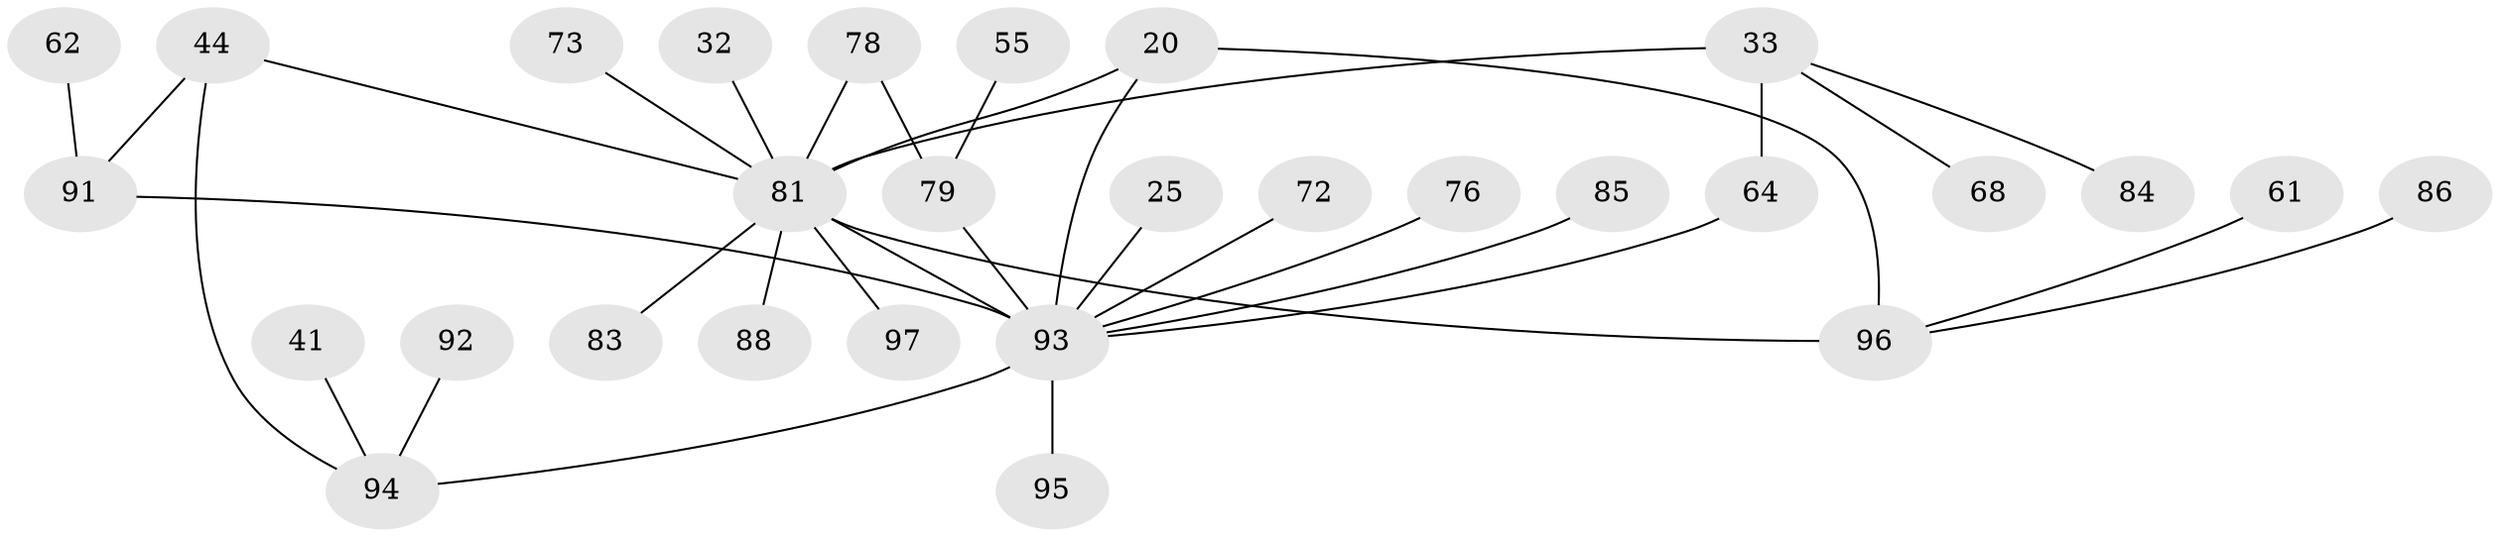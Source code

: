 // original degree distribution, {6: 0.030927835051546393, 5: 0.05154639175257732, 2: 0.26804123711340205, 4: 0.10309278350515463, 7: 0.010309278350515464, 3: 0.2268041237113402, 1: 0.30927835051546393}
// Generated by graph-tools (version 1.1) at 2025/46/03/04/25 21:46:11]
// undirected, 29 vertices, 34 edges
graph export_dot {
graph [start="1"]
  node [color=gray90,style=filled];
  20 [super="+6"];
  25;
  32;
  33;
  41;
  44 [super="+34"];
  55;
  61 [super="+21"];
  62;
  64 [super="+60"];
  68;
  72;
  73;
  76;
  78 [super="+43+58"];
  79 [super="+46"];
  81 [super="+15+14+9+80"];
  83;
  84 [super="+51"];
  85;
  86;
  88 [super="+18+39"];
  91 [super="+36+54"];
  92 [super="+50"];
  93 [super="+90+75"];
  94 [super="+37"];
  95;
  96 [super="+77+8"];
  97;
  20 -- 96 [weight=2];
  20 -- 93 [weight=2];
  20 -- 81;
  25 -- 93;
  32 -- 81;
  33 -- 64 [weight=2];
  33 -- 68;
  33 -- 84;
  33 -- 81;
  41 -- 94;
  44 -- 94 [weight=2];
  44 -- 81 [weight=2];
  44 -- 91;
  55 -- 79;
  61 -- 96;
  62 -- 91;
  64 -- 93 [weight=2];
  72 -- 93;
  73 -- 81;
  76 -- 93;
  78 -- 79;
  78 -- 81;
  79 -- 93 [weight=3];
  81 -- 83;
  81 -- 88;
  81 -- 96 [weight=3];
  81 -- 93 [weight=5];
  81 -- 97;
  85 -- 93;
  86 -- 96;
  91 -- 93 [weight=2];
  92 -- 94;
  93 -- 94 [weight=2];
  93 -- 95;
}
